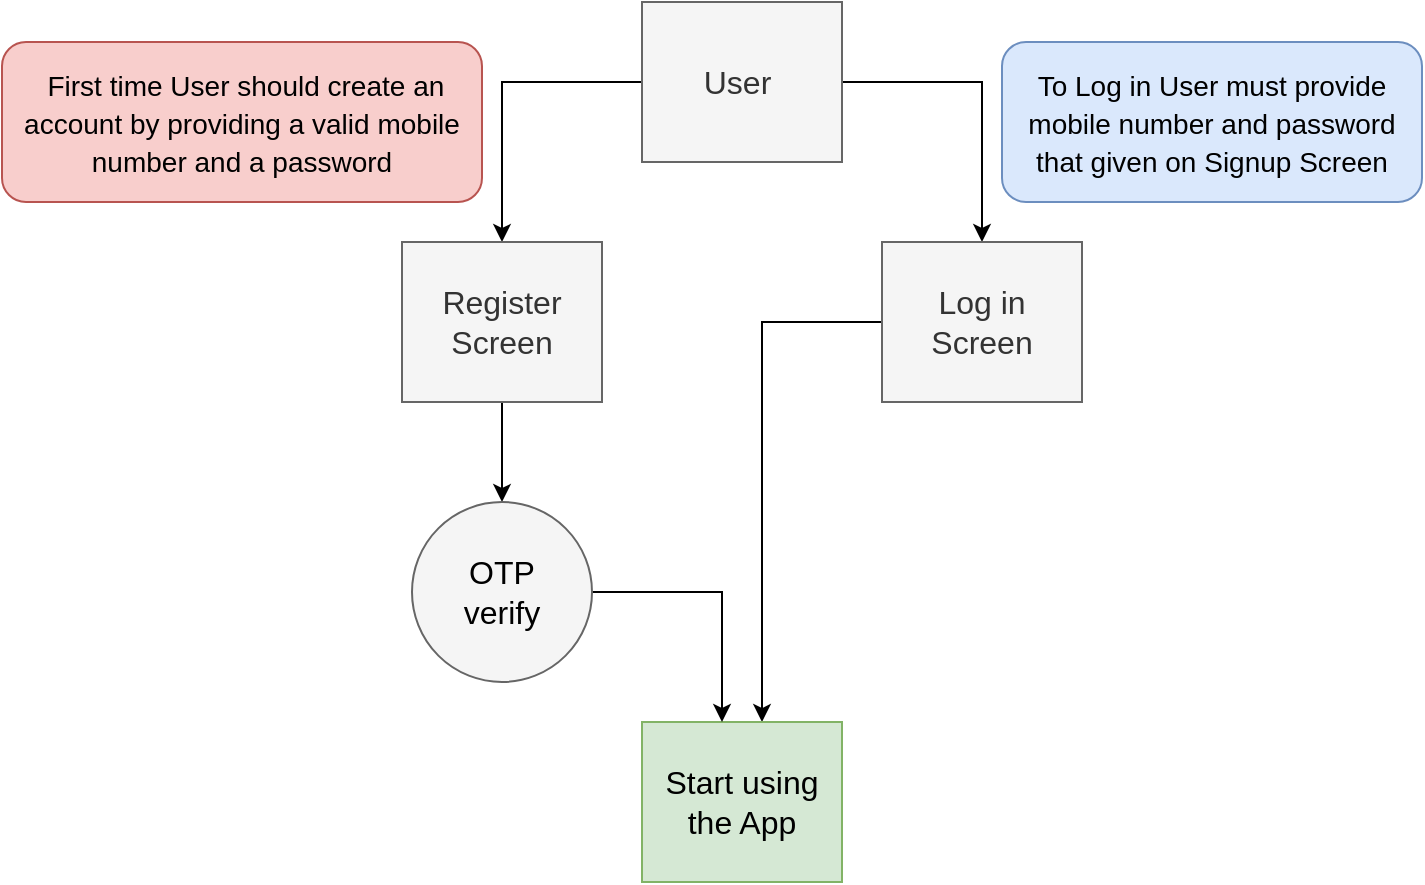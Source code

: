 <mxfile version="13.6.5" type="github">
  <diagram name="Page-1" id="2a216829-ef6e-dabb-86c1-c78162f3ba2b">
    <mxGraphModel dx="782" dy="437" grid="1" gridSize="10" guides="1" tooltips="1" connect="1" arrows="1" fold="1" page="1" pageScale="1" pageWidth="850" pageHeight="1100" background="#ffffff" math="0" shadow="0">
      <root>
        <mxCell id="0" />
        <mxCell id="1" parent="0" />
        <mxCell id="AeZSkKT9F3p4wyTzrTUz-14" style="edgeStyle=orthogonalEdgeStyle;rounded=0;orthogonalLoop=1;jettySize=auto;html=1;entryX=0.5;entryY=0;entryDx=0;entryDy=0;fontSize=16;" edge="1" parent="1" source="AeZSkKT9F3p4wyTzrTUz-11" target="AeZSkKT9F3p4wyTzrTUz-12">
          <mxGeometry relative="1" as="geometry" />
        </mxCell>
        <mxCell id="AeZSkKT9F3p4wyTzrTUz-15" style="edgeStyle=orthogonalEdgeStyle;rounded=0;orthogonalLoop=1;jettySize=auto;html=1;entryX=0.5;entryY=0;entryDx=0;entryDy=0;fontSize=16;" edge="1" parent="1" source="AeZSkKT9F3p4wyTzrTUz-11" target="AeZSkKT9F3p4wyTzrTUz-13">
          <mxGeometry relative="1" as="geometry" />
        </mxCell>
        <mxCell id="AeZSkKT9F3p4wyTzrTUz-11" value="User&amp;nbsp;" style="text;html=1;align=center;verticalAlign=middle;whiteSpace=wrap;rounded=0;fontSize=16;glass=0;shadow=0;arcSize=50;fillColor=#f5f5f5;strokeColor=#666666;fontColor=#333333;" vertex="1" parent="1">
          <mxGeometry x="360" y="80" width="100" height="80" as="geometry" />
        </mxCell>
        <mxCell id="AeZSkKT9F3p4wyTzrTUz-25" style="edgeStyle=orthogonalEdgeStyle;rounded=0;orthogonalLoop=1;jettySize=auto;html=1;entryX=0.5;entryY=0;entryDx=0;entryDy=0;fontSize=16;" edge="1" parent="1" source="AeZSkKT9F3p4wyTzrTUz-12" target="AeZSkKT9F3p4wyTzrTUz-20">
          <mxGeometry relative="1" as="geometry" />
        </mxCell>
        <mxCell id="AeZSkKT9F3p4wyTzrTUz-12" value="Register&lt;br&gt;Screen" style="text;html=1;align=center;verticalAlign=middle;whiteSpace=wrap;rounded=0;fontSize=16;glass=0;shadow=0;arcSize=50;fillColor=#f5f5f5;strokeColor=#666666;fontColor=#333333;" vertex="1" parent="1">
          <mxGeometry x="240" y="200" width="100" height="80" as="geometry" />
        </mxCell>
        <mxCell id="AeZSkKT9F3p4wyTzrTUz-27" style="edgeStyle=orthogonalEdgeStyle;rounded=0;orthogonalLoop=1;jettySize=auto;html=1;entryX=0.6;entryY=0;entryDx=0;entryDy=0;entryPerimeter=0;fontSize=16;" edge="1" parent="1" source="AeZSkKT9F3p4wyTzrTUz-13" target="AeZSkKT9F3p4wyTzrTUz-19">
          <mxGeometry relative="1" as="geometry" />
        </mxCell>
        <mxCell id="AeZSkKT9F3p4wyTzrTUz-13" value="Log in&lt;br&gt;Screen" style="text;html=1;align=center;verticalAlign=middle;whiteSpace=wrap;rounded=0;fontSize=16;glass=0;shadow=0;arcSize=50;fillColor=#f5f5f5;strokeColor=#666666;fontColor=#333333;" vertex="1" parent="1">
          <mxGeometry x="480" y="200" width="100" height="80" as="geometry" />
        </mxCell>
        <mxCell id="AeZSkKT9F3p4wyTzrTUz-16" value="&lt;font style=&quot;font-size: 14px&quot;&gt;&amp;nbsp;First time User should create an account by providing a valid mobile number and a password&lt;/font&gt;" style="text;html=1;strokeColor=#b85450;fillColor=#f8cecc;align=center;verticalAlign=middle;whiteSpace=wrap;rounded=1;shadow=0;glass=0;fontSize=16;" vertex="1" parent="1">
          <mxGeometry x="40" y="100" width="240" height="80" as="geometry" />
        </mxCell>
        <mxCell id="AeZSkKT9F3p4wyTzrTUz-18" value="&lt;font style=&quot;font-size: 14px&quot;&gt;To Log in User must provide mobile number and password that given on Signup Screen&lt;/font&gt;" style="text;html=1;strokeColor=#6c8ebf;fillColor=#dae8fc;align=center;verticalAlign=middle;whiteSpace=wrap;rounded=1;shadow=0;glass=0;fontSize=16;" vertex="1" parent="1">
          <mxGeometry x="540" y="100" width="210" height="80" as="geometry" />
        </mxCell>
        <mxCell id="AeZSkKT9F3p4wyTzrTUz-19" value="Start using&lt;br&gt;the App" style="text;html=1;align=center;verticalAlign=middle;whiteSpace=wrap;rounded=0;fontSize=16;glass=0;shadow=0;arcSize=50;fillColor=#d5e8d4;strokeColor=#82b366;" vertex="1" parent="1">
          <mxGeometry x="360" y="440" width="100" height="80" as="geometry" />
        </mxCell>
        <mxCell id="AeZSkKT9F3p4wyTzrTUz-26" style="edgeStyle=orthogonalEdgeStyle;rounded=0;orthogonalLoop=1;jettySize=auto;html=1;fontSize=16;" edge="1" parent="1" source="AeZSkKT9F3p4wyTzrTUz-20" target="AeZSkKT9F3p4wyTzrTUz-19">
          <mxGeometry relative="1" as="geometry">
            <Array as="points">
              <mxPoint x="400" y="375" />
            </Array>
          </mxGeometry>
        </mxCell>
        <mxCell id="AeZSkKT9F3p4wyTzrTUz-20" value="" style="ellipse;whiteSpace=wrap;html=1;aspect=fixed;rounded=0;shadow=0;glass=0;fontSize=16;fillColor=#f5f5f5;strokeColor=#666666;fontColor=#333333;" vertex="1" parent="1">
          <mxGeometry x="245" y="330" width="90" height="90" as="geometry" />
        </mxCell>
        <mxCell id="AeZSkKT9F3p4wyTzrTUz-21" value="OTP&lt;br&gt;verify" style="text;html=1;strokeColor=none;fillColor=none;align=center;verticalAlign=middle;whiteSpace=wrap;rounded=0;shadow=0;glass=0;fontSize=16;" vertex="1" parent="1">
          <mxGeometry x="245" y="350" width="90" height="50" as="geometry" />
        </mxCell>
        <mxCell id="AeZSkKT9F3p4wyTzrTUz-22" style="edgeStyle=orthogonalEdgeStyle;rounded=0;orthogonalLoop=1;jettySize=auto;html=1;exitX=0.5;exitY=1;exitDx=0;exitDy=0;fontSize=16;" edge="1" parent="1" source="AeZSkKT9F3p4wyTzrTUz-21" target="AeZSkKT9F3p4wyTzrTUz-21">
          <mxGeometry relative="1" as="geometry" />
        </mxCell>
      </root>
    </mxGraphModel>
  </diagram>
</mxfile>
